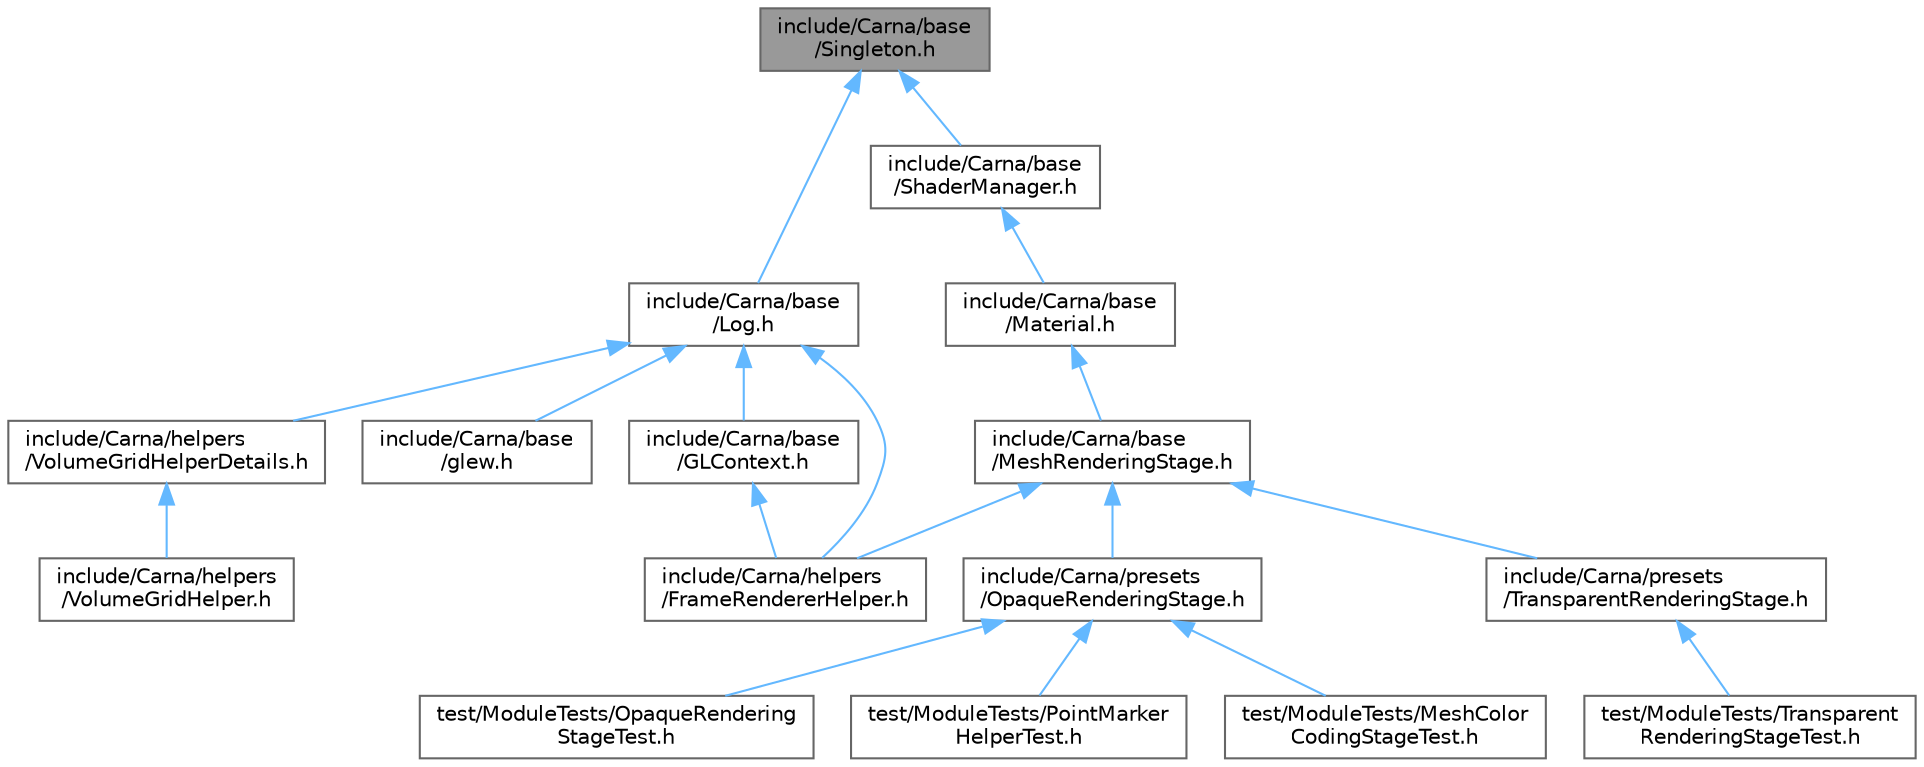 digraph "include/Carna/base/Singleton.h"
{
 // LATEX_PDF_SIZE
  bgcolor="transparent";
  edge [fontname=Helvetica,fontsize=10,labelfontname=Helvetica,labelfontsize=10];
  node [fontname=Helvetica,fontsize=10,shape=box,height=0.2,width=0.4];
  Node1 [id="Node000001",label="include/Carna/base\l/Singleton.h",height=0.2,width=0.4,color="gray40", fillcolor="grey60", style="filled", fontcolor="black",tooltip="Defines Carna::base::Singleton."];
  Node1 -> Node2 [id="edge1_Node000001_Node000002",dir="back",color="steelblue1",style="solid",tooltip=" "];
  Node2 [id="Node000002",label="include/Carna/base\l/Log.h",height=0.2,width=0.4,color="grey40", fillcolor="white", style="filled",URL="$Log_8h.html",tooltip="Defines Carna::base::Log."];
  Node2 -> Node3 [id="edge2_Node000002_Node000003",dir="back",color="steelblue1",style="solid",tooltip=" "];
  Node3 [id="Node000003",label="include/Carna/base\l/GLContext.h",height=0.2,width=0.4,color="grey40", fillcolor="white", style="filled",URL="$GLContext_8h.html",tooltip="Defines Carna::base::GLContext."];
  Node3 -> Node4 [id="edge3_Node000003_Node000004",dir="back",color="steelblue1",style="solid",tooltip=" "];
  Node4 [id="Node000004",label="include/Carna/helpers\l/FrameRendererHelper.h",height=0.2,width=0.4,color="grey40", fillcolor="white", style="filled",URL="$FrameRendererHelper_8h.html",tooltip="Defines Carna::helpers::FrameRendererHelper."];
  Node2 -> Node5 [id="edge4_Node000002_Node000005",dir="back",color="steelblue1",style="solid",tooltip=" "];
  Node5 [id="Node000005",label="include/Carna/base\l/glew.h",height=0.2,width=0.4,color="grey40", fillcolor="white", style="filled",URL="$glew_8h.html",tooltip="Includes GL/glew.h and windows.h if _WIN32 is defined. Also defines the CARNA_GLEW_INIT macro."];
  Node2 -> Node4 [id="edge5_Node000002_Node000004",dir="back",color="steelblue1",style="solid",tooltip=" "];
  Node2 -> Node6 [id="edge6_Node000002_Node000006",dir="back",color="steelblue1",style="solid",tooltip=" "];
  Node6 [id="Node000006",label="include/Carna/helpers\l/VolumeGridHelperDetails.h",height=0.2,width=0.4,color="grey40", fillcolor="white", style="filled",URL="$VolumeGridHelperDetails_8h.html",tooltip="Defines Carna::helpers::details::VolumeGridHelper."];
  Node6 -> Node7 [id="edge7_Node000006_Node000007",dir="back",color="steelblue1",style="solid",tooltip=" "];
  Node7 [id="Node000007",label="include/Carna/helpers\l/VolumeGridHelper.h",height=0.2,width=0.4,color="grey40", fillcolor="white", style="filled",URL="$VolumeGridHelper_8h.html",tooltip="Defines Carna::helpers::VolumeGridHelper."];
  Node1 -> Node8 [id="edge8_Node000001_Node000008",dir="back",color="steelblue1",style="solid",tooltip=" "];
  Node8 [id="Node000008",label="include/Carna/base\l/ShaderManager.h",height=0.2,width=0.4,color="grey40", fillcolor="white", style="filled",URL="$ShaderManager_8h.html",tooltip="Defines Carna::base::ShaderManager."];
  Node8 -> Node9 [id="edge9_Node000008_Node000009",dir="back",color="steelblue1",style="solid",tooltip=" "];
  Node9 [id="Node000009",label="include/Carna/base\l/Material.h",height=0.2,width=0.4,color="grey40", fillcolor="white", style="filled",URL="$Material_8h.html",tooltip="Defines Carna::base::Material."];
  Node9 -> Node10 [id="edge10_Node000009_Node000010",dir="back",color="steelblue1",style="solid",tooltip=" "];
  Node10 [id="Node000010",label="include/Carna/base\l/MeshRenderingStage.h",height=0.2,width=0.4,color="grey40", fillcolor="white", style="filled",URL="$MeshRenderingStage_8h.html",tooltip="Defines Carna::base::MeshRenderingStage."];
  Node10 -> Node4 [id="edge11_Node000010_Node000004",dir="back",color="steelblue1",style="solid",tooltip=" "];
  Node10 -> Node11 [id="edge12_Node000010_Node000011",dir="back",color="steelblue1",style="solid",tooltip=" "];
  Node11 [id="Node000011",label="include/Carna/presets\l/OpaqueRenderingStage.h",height=0.2,width=0.4,color="grey40", fillcolor="white", style="filled",URL="$OpaqueRenderingStage_8h.html",tooltip="Defines Carna::presets::OpaqueRenderingStage."];
  Node11 -> Node12 [id="edge13_Node000011_Node000012",dir="back",color="steelblue1",style="solid",tooltip=" "];
  Node12 [id="Node000012",label="test/ModuleTests/MeshColor\lCodingStageTest.h",height=0.2,width=0.4,color="grey40", fillcolor="white", style="filled",URL="$MeshColorCodingStageTest_8h_source.html",tooltip=" "];
  Node11 -> Node13 [id="edge14_Node000011_Node000013",dir="back",color="steelblue1",style="solid",tooltip=" "];
  Node13 [id="Node000013",label="test/ModuleTests/OpaqueRendering\lStageTest.h",height=0.2,width=0.4,color="grey40", fillcolor="white", style="filled",URL="$OpaqueRenderingStageTest_8h_source.html",tooltip=" "];
  Node11 -> Node14 [id="edge15_Node000011_Node000014",dir="back",color="steelblue1",style="solid",tooltip=" "];
  Node14 [id="Node000014",label="test/ModuleTests/PointMarker\lHelperTest.h",height=0.2,width=0.4,color="grey40", fillcolor="white", style="filled",URL="$PointMarkerHelperTest_8h_source.html",tooltip=" "];
  Node10 -> Node15 [id="edge16_Node000010_Node000015",dir="back",color="steelblue1",style="solid",tooltip=" "];
  Node15 [id="Node000015",label="include/Carna/presets\l/TransparentRenderingStage.h",height=0.2,width=0.4,color="grey40", fillcolor="white", style="filled",URL="$TransparentRenderingStage_8h.html",tooltip="Defines Carna::presets::TransparentRenderingStage."];
  Node15 -> Node16 [id="edge17_Node000015_Node000016",dir="back",color="steelblue1",style="solid",tooltip=" "];
  Node16 [id="Node000016",label="test/ModuleTests/Transparent\lRenderingStageTest.h",height=0.2,width=0.4,color="grey40", fillcolor="white", style="filled",URL="$TransparentRenderingStageTest_8h_source.html",tooltip=" "];
}
